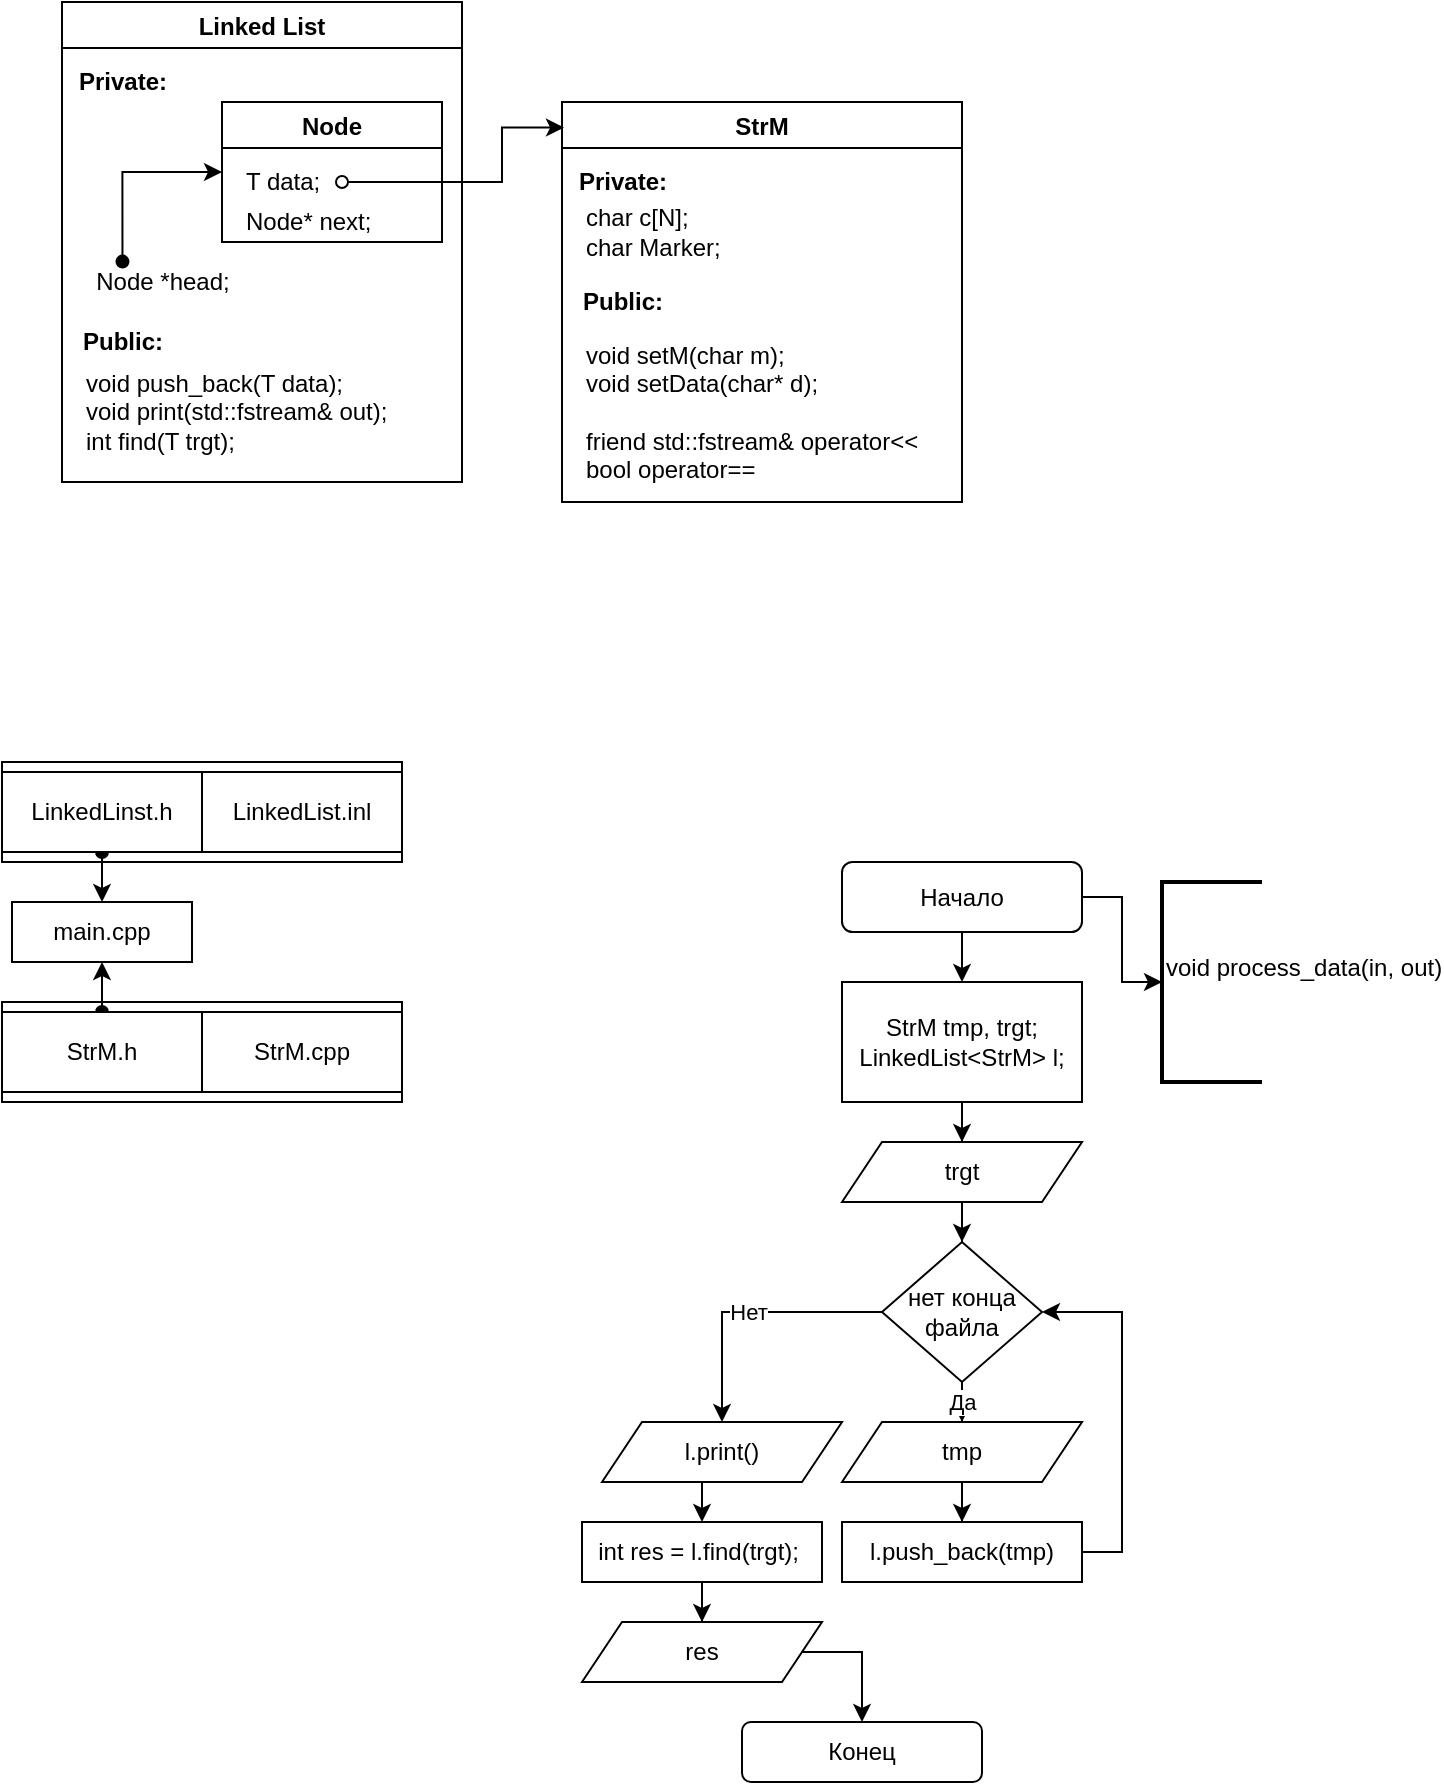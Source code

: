 <mxfile version="17.2.4" type="device"><diagram id="C5RBs43oDa-KdzZeNtuy" name="Page-1"><mxGraphModel dx="626" dy="754" grid="1" gridSize="10" guides="1" tooltips="1" connect="1" arrows="1" fold="1" page="1" pageScale="1" pageWidth="827" pageHeight="1169" math="0" shadow="0"><root><mxCell id="WIyWlLk6GJQsqaUBKTNV-0"/><mxCell id="WIyWlLk6GJQsqaUBKTNV-1" parent="WIyWlLk6GJQsqaUBKTNV-0"/><mxCell id="9LrrwZL_94yan2U_eToW-8" value="Linked List" style="swimlane;" parent="WIyWlLk6GJQsqaUBKTNV-1" vertex="1"><mxGeometry x="200" y="200" width="200" height="240" as="geometry"/></mxCell><mxCell id="9LrrwZL_94yan2U_eToW-9" value="Node" style="swimlane;" parent="9LrrwZL_94yan2U_eToW-8" vertex="1"><mxGeometry x="80" y="50" width="110" height="70" as="geometry"/></mxCell><mxCell id="9LrrwZL_94yan2U_eToW-10" value="T data;" style="text;html=1;align=left;verticalAlign=middle;resizable=0;points=[];autosize=1;strokeColor=none;fillColor=none;" parent="9LrrwZL_94yan2U_eToW-9" vertex="1"><mxGeometry x="10" y="30" width="50" height="20" as="geometry"/></mxCell><mxCell id="9LrrwZL_94yan2U_eToW-24" value="&lt;span&gt;Node* next;&lt;/span&gt;" style="text;html=1;align=left;verticalAlign=middle;resizable=0;points=[];autosize=1;strokeColor=none;fillColor=none;" parent="9LrrwZL_94yan2U_eToW-9" vertex="1"><mxGeometry x="10" y="50" width="80" height="20" as="geometry"/></mxCell><mxCell id="9LrrwZL_94yan2U_eToW-12" style="edgeStyle=orthogonalEdgeStyle;rounded=0;orthogonalLoop=1;jettySize=auto;html=1;entryX=0;entryY=0.5;entryDx=0;entryDy=0;exitX=0.253;exitY=-0.01;exitDx=0;exitDy=0;exitPerimeter=0;startArrow=oval;startFill=1;" parent="9LrrwZL_94yan2U_eToW-8" source="9LrrwZL_94yan2U_eToW-11" target="9LrrwZL_94yan2U_eToW-9" edge="1"><mxGeometry relative="1" as="geometry"/></mxCell><mxCell id="9LrrwZL_94yan2U_eToW-11" value="Node *head;" style="text;html=1;align=center;verticalAlign=middle;resizable=0;points=[];autosize=1;strokeColor=none;fillColor=none;" parent="9LrrwZL_94yan2U_eToW-8" vertex="1"><mxGeometry x="10" y="130" width="80" height="20" as="geometry"/></mxCell><mxCell id="9LrrwZL_94yan2U_eToW-13" value="&lt;b&gt;Private:&lt;/b&gt;" style="text;html=1;align=center;verticalAlign=middle;resizable=0;points=[];autosize=1;strokeColor=none;fillColor=none;" parent="9LrrwZL_94yan2U_eToW-8" vertex="1"><mxGeometry y="30" width="60" height="20" as="geometry"/></mxCell><mxCell id="9LrrwZL_94yan2U_eToW-14" value="&lt;b&gt;Public:&lt;/b&gt;" style="text;html=1;align=center;verticalAlign=middle;resizable=0;points=[];autosize=1;strokeColor=none;fillColor=none;" parent="9LrrwZL_94yan2U_eToW-8" vertex="1"><mxGeometry y="160" width="60" height="20" as="geometry"/></mxCell><mxCell id="9LrrwZL_94yan2U_eToW-15" value="void push_back(T data);&lt;br&gt;void print(std::fstream&amp;amp; out);&lt;br&gt;int find(T trgt);" style="text;html=1;align=left;verticalAlign=middle;resizable=0;points=[];autosize=1;strokeColor=none;fillColor=none;" parent="9LrrwZL_94yan2U_eToW-8" vertex="1"><mxGeometry x="10" y="180" width="170" height="50" as="geometry"/></mxCell><mxCell id="9LrrwZL_94yan2U_eToW-16" value="StrM" style="swimlane;" parent="WIyWlLk6GJQsqaUBKTNV-1" vertex="1"><mxGeometry x="450" y="250" width="200" height="200" as="geometry"/></mxCell><mxCell id="9LrrwZL_94yan2U_eToW-20" value="&lt;div&gt;char c[N];&lt;/div&gt;&lt;div&gt;char Marker;&lt;/div&gt;" style="text;html=1;align=left;verticalAlign=middle;resizable=0;points=[];autosize=1;strokeColor=none;fillColor=none;" parent="9LrrwZL_94yan2U_eToW-16" vertex="1"><mxGeometry x="10" y="50" width="80" height="30" as="geometry"/></mxCell><mxCell id="9LrrwZL_94yan2U_eToW-21" value="&lt;b&gt;Private:&lt;/b&gt;" style="text;html=1;align=center;verticalAlign=middle;resizable=0;points=[];autosize=1;strokeColor=none;fillColor=none;" parent="9LrrwZL_94yan2U_eToW-16" vertex="1"><mxGeometry y="30" width="60" height="20" as="geometry"/></mxCell><mxCell id="9LrrwZL_94yan2U_eToW-22" value="&lt;b&gt;Public:&lt;/b&gt;" style="text;html=1;align=center;verticalAlign=middle;resizable=0;points=[];autosize=1;strokeColor=none;fillColor=none;" parent="9LrrwZL_94yan2U_eToW-16" vertex="1"><mxGeometry y="90" width="60" height="20" as="geometry"/></mxCell><mxCell id="9LrrwZL_94yan2U_eToW-23" value="&lt;span&gt;void setM(char m);&lt;/span&gt;&lt;br&gt;&lt;div&gt;void setData(char* d);&lt;/div&gt;&lt;br&gt;friend std::fstream&amp;amp; operator&amp;lt;&amp;lt;&lt;br&gt;bool operator==" style="text;html=1;align=left;verticalAlign=middle;resizable=0;points=[];autosize=1;strokeColor=none;fillColor=none;" parent="9LrrwZL_94yan2U_eToW-16" vertex="1"><mxGeometry x="10" y="115" width="180" height="80" as="geometry"/></mxCell><mxCell id="9LrrwZL_94yan2U_eToW-25" style="edgeStyle=orthogonalEdgeStyle;rounded=0;orthogonalLoop=1;jettySize=auto;html=1;entryX=0.005;entryY=0.064;entryDx=0;entryDy=0;entryPerimeter=0;startArrow=oval;startFill=0;" parent="WIyWlLk6GJQsqaUBKTNV-1" source="9LrrwZL_94yan2U_eToW-10" target="9LrrwZL_94yan2U_eToW-16" edge="1"><mxGeometry relative="1" as="geometry"><Array as="points"><mxPoint x="420" y="290"/><mxPoint x="420" y="263"/></Array></mxGeometry></mxCell><mxCell id="izaXd1j4ML_UXV85OqLD-0" value="main.cpp" style="rounded=0;whiteSpace=wrap;html=1;" vertex="1" parent="WIyWlLk6GJQsqaUBKTNV-1"><mxGeometry x="175" y="650" width="90" height="30" as="geometry"/></mxCell><mxCell id="izaXd1j4ML_UXV85OqLD-4" value="&amp;nbsp; &amp;nbsp; &amp;nbsp; &amp;nbsp; &amp;nbsp; &amp;nbsp; &amp;nbsp; &amp;nbsp; &amp;nbsp; &amp;nbsp; &amp;nbsp; &amp;nbsp; &amp;nbsp; &amp;nbsp; &amp;nbsp;StrM.cpp" style="rounded=0;whiteSpace=wrap;html=1;" vertex="1" parent="WIyWlLk6GJQsqaUBKTNV-1"><mxGeometry x="170" y="700" width="200" height="50" as="geometry"/></mxCell><mxCell id="izaXd1j4ML_UXV85OqLD-18" style="edgeStyle=orthogonalEdgeStyle;rounded=0;orthogonalLoop=1;jettySize=auto;html=1;entryX=0.5;entryY=1;entryDx=0;entryDy=0;startArrow=oval;startFill=1;" edge="1" parent="WIyWlLk6GJQsqaUBKTNV-1" source="izaXd1j4ML_UXV85OqLD-5" target="izaXd1j4ML_UXV85OqLD-0"><mxGeometry relative="1" as="geometry"/></mxCell><mxCell id="izaXd1j4ML_UXV85OqLD-5" value="StrM.h" style="rounded=0;whiteSpace=wrap;html=1;" vertex="1" parent="WIyWlLk6GJQsqaUBKTNV-1"><mxGeometry x="170" y="705" width="100" height="40" as="geometry"/></mxCell><mxCell id="izaXd1j4ML_UXV85OqLD-9" value="StrM.cpp" style="rounded=0;whiteSpace=wrap;html=1;" vertex="1" parent="WIyWlLk6GJQsqaUBKTNV-1"><mxGeometry x="270" y="705" width="100" height="40" as="geometry"/></mxCell><mxCell id="izaXd1j4ML_UXV85OqLD-12" value="&amp;nbsp; &amp;nbsp; &amp;nbsp; &amp;nbsp; &amp;nbsp; &amp;nbsp; &amp;nbsp; &amp;nbsp; &amp;nbsp; &amp;nbsp; &amp;nbsp; &amp;nbsp; &amp;nbsp; &amp;nbsp; &amp;nbsp;StrM.cpp" style="rounded=0;whiteSpace=wrap;html=1;" vertex="1" parent="WIyWlLk6GJQsqaUBKTNV-1"><mxGeometry x="170" y="580" width="200" height="50" as="geometry"/></mxCell><mxCell id="izaXd1j4ML_UXV85OqLD-17" style="edgeStyle=orthogonalEdgeStyle;rounded=0;orthogonalLoop=1;jettySize=auto;html=1;entryX=0.5;entryY=0;entryDx=0;entryDy=0;startArrow=oval;startFill=1;" edge="1" parent="WIyWlLk6GJQsqaUBKTNV-1" source="izaXd1j4ML_UXV85OqLD-13" target="izaXd1j4ML_UXV85OqLD-0"><mxGeometry relative="1" as="geometry"><Array as="points"><mxPoint x="220" y="650"/></Array></mxGeometry></mxCell><mxCell id="izaXd1j4ML_UXV85OqLD-13" value="LinkedLinst.h" style="rounded=0;whiteSpace=wrap;html=1;" vertex="1" parent="WIyWlLk6GJQsqaUBKTNV-1"><mxGeometry x="170" y="585" width="100" height="40" as="geometry"/></mxCell><mxCell id="izaXd1j4ML_UXV85OqLD-14" value="LinkedList.inl" style="rounded=0;whiteSpace=wrap;html=1;" vertex="1" parent="WIyWlLk6GJQsqaUBKTNV-1"><mxGeometry x="270" y="585" width="100" height="40" as="geometry"/></mxCell><mxCell id="izaXd1j4ML_UXV85OqLD-19" value="void process_data(in, out)&lt;br&gt;&lt;br&gt;" style="strokeWidth=2;html=1;shape=mxgraph.flowchart.annotation_1;align=left;pointerEvents=1;" vertex="1" parent="WIyWlLk6GJQsqaUBKTNV-1"><mxGeometry x="750" y="640" width="50" height="100" as="geometry"/></mxCell><mxCell id="izaXd1j4ML_UXV85OqLD-21" style="edgeStyle=orthogonalEdgeStyle;rounded=0;orthogonalLoop=1;jettySize=auto;html=1;entryX=0;entryY=0.5;entryDx=0;entryDy=0;entryPerimeter=0;startArrow=none;startFill=0;" edge="1" parent="WIyWlLk6GJQsqaUBKTNV-1" source="izaXd1j4ML_UXV85OqLD-20" target="izaXd1j4ML_UXV85OqLD-19"><mxGeometry relative="1" as="geometry"/></mxCell><mxCell id="izaXd1j4ML_UXV85OqLD-39" style="edgeStyle=orthogonalEdgeStyle;rounded=0;orthogonalLoop=1;jettySize=auto;html=1;entryX=0.5;entryY=0;entryDx=0;entryDy=0;startArrow=none;startFill=0;" edge="1" parent="WIyWlLk6GJQsqaUBKTNV-1" source="izaXd1j4ML_UXV85OqLD-20" target="izaXd1j4ML_UXV85OqLD-22"><mxGeometry relative="1" as="geometry"/></mxCell><mxCell id="izaXd1j4ML_UXV85OqLD-20" value="Начало" style="rounded=1;whiteSpace=wrap;html=1;" vertex="1" parent="WIyWlLk6GJQsqaUBKTNV-1"><mxGeometry x="590" y="630" width="120" height="35" as="geometry"/></mxCell><mxCell id="izaXd1j4ML_UXV85OqLD-40" style="edgeStyle=orthogonalEdgeStyle;rounded=0;orthogonalLoop=1;jettySize=auto;html=1;entryX=0.5;entryY=0;entryDx=0;entryDy=0;startArrow=none;startFill=0;" edge="1" parent="WIyWlLk6GJQsqaUBKTNV-1" source="izaXd1j4ML_UXV85OqLD-22" target="izaXd1j4ML_UXV85OqLD-23"><mxGeometry relative="1" as="geometry"/></mxCell><mxCell id="izaXd1j4ML_UXV85OqLD-22" value="StrM tmp, trgt;&lt;br&gt;LinkedList&amp;lt;StrM&amp;gt; l;" style="rounded=0;whiteSpace=wrap;html=1;" vertex="1" parent="WIyWlLk6GJQsqaUBKTNV-1"><mxGeometry x="590" y="690" width="120" height="60" as="geometry"/></mxCell><mxCell id="izaXd1j4ML_UXV85OqLD-41" style="edgeStyle=orthogonalEdgeStyle;rounded=0;orthogonalLoop=1;jettySize=auto;html=1;entryX=0.5;entryY=0;entryDx=0;entryDy=0;startArrow=none;startFill=0;" edge="1" parent="WIyWlLk6GJQsqaUBKTNV-1" source="izaXd1j4ML_UXV85OqLD-23" target="izaXd1j4ML_UXV85OqLD-24"><mxGeometry relative="1" as="geometry"/></mxCell><mxCell id="izaXd1j4ML_UXV85OqLD-23" value="trgt" style="shape=parallelogram;perimeter=parallelogramPerimeter;whiteSpace=wrap;html=1;fixedSize=1;" vertex="1" parent="WIyWlLk6GJQsqaUBKTNV-1"><mxGeometry x="590" y="770" width="120" height="30" as="geometry"/></mxCell><mxCell id="izaXd1j4ML_UXV85OqLD-27" value="Да" style="edgeStyle=orthogonalEdgeStyle;rounded=0;orthogonalLoop=1;jettySize=auto;html=1;entryX=0.5;entryY=0;entryDx=0;entryDy=0;startArrow=none;startFill=0;" edge="1" parent="WIyWlLk6GJQsqaUBKTNV-1" source="izaXd1j4ML_UXV85OqLD-24" target="izaXd1j4ML_UXV85OqLD-25"><mxGeometry relative="1" as="geometry"/></mxCell><mxCell id="izaXd1j4ML_UXV85OqLD-31" value="Нет" style="edgeStyle=orthogonalEdgeStyle;rounded=0;orthogonalLoop=1;jettySize=auto;html=1;entryX=0.5;entryY=0;entryDx=0;entryDy=0;startArrow=none;startFill=0;" edge="1" parent="WIyWlLk6GJQsqaUBKTNV-1" source="izaXd1j4ML_UXV85OqLD-24" target="izaXd1j4ML_UXV85OqLD-30"><mxGeometry relative="1" as="geometry"/></mxCell><mxCell id="izaXd1j4ML_UXV85OqLD-24" value="нет конца файла" style="rhombus;whiteSpace=wrap;html=1;" vertex="1" parent="WIyWlLk6GJQsqaUBKTNV-1"><mxGeometry x="610" y="820" width="80" height="70" as="geometry"/></mxCell><mxCell id="izaXd1j4ML_UXV85OqLD-28" style="edgeStyle=orthogonalEdgeStyle;rounded=0;orthogonalLoop=1;jettySize=auto;html=1;entryX=0.5;entryY=0;entryDx=0;entryDy=0;startArrow=none;startFill=0;" edge="1" parent="WIyWlLk6GJQsqaUBKTNV-1" source="izaXd1j4ML_UXV85OqLD-25" target="izaXd1j4ML_UXV85OqLD-26"><mxGeometry relative="1" as="geometry"/></mxCell><mxCell id="izaXd1j4ML_UXV85OqLD-25" value="tmp" style="shape=parallelogram;perimeter=parallelogramPerimeter;whiteSpace=wrap;html=1;fixedSize=1;" vertex="1" parent="WIyWlLk6GJQsqaUBKTNV-1"><mxGeometry x="590" y="910" width="120" height="30" as="geometry"/></mxCell><mxCell id="izaXd1j4ML_UXV85OqLD-29" style="edgeStyle=orthogonalEdgeStyle;rounded=0;orthogonalLoop=1;jettySize=auto;html=1;entryX=1;entryY=0.5;entryDx=0;entryDy=0;startArrow=none;startFill=0;" edge="1" parent="WIyWlLk6GJQsqaUBKTNV-1" source="izaXd1j4ML_UXV85OqLD-26" target="izaXd1j4ML_UXV85OqLD-24"><mxGeometry relative="1" as="geometry"><Array as="points"><mxPoint x="730" y="975"/><mxPoint x="730" y="855"/></Array></mxGeometry></mxCell><mxCell id="izaXd1j4ML_UXV85OqLD-26" value="l.push_back(tmp)" style="rounded=0;whiteSpace=wrap;html=1;" vertex="1" parent="WIyWlLk6GJQsqaUBKTNV-1"><mxGeometry x="590" y="960" width="120" height="30" as="geometry"/></mxCell><mxCell id="izaXd1j4ML_UXV85OqLD-36" style="edgeStyle=orthogonalEdgeStyle;rounded=0;orthogonalLoop=1;jettySize=auto;html=1;entryX=0.5;entryY=0;entryDx=0;entryDy=0;startArrow=none;startFill=0;" edge="1" parent="WIyWlLk6GJQsqaUBKTNV-1" source="izaXd1j4ML_UXV85OqLD-30" target="izaXd1j4ML_UXV85OqLD-32"><mxGeometry relative="1" as="geometry"><Array as="points"><mxPoint x="520" y="950"/><mxPoint x="520" y="950"/></Array></mxGeometry></mxCell><mxCell id="izaXd1j4ML_UXV85OqLD-30" value="l.print()" style="shape=parallelogram;perimeter=parallelogramPerimeter;whiteSpace=wrap;html=1;fixedSize=1;" vertex="1" parent="WIyWlLk6GJQsqaUBKTNV-1"><mxGeometry x="470" y="910" width="120" height="30" as="geometry"/></mxCell><mxCell id="izaXd1j4ML_UXV85OqLD-37" style="edgeStyle=orthogonalEdgeStyle;rounded=0;orthogonalLoop=1;jettySize=auto;html=1;entryX=0.5;entryY=0;entryDx=0;entryDy=0;startArrow=none;startFill=0;" edge="1" parent="WIyWlLk6GJQsqaUBKTNV-1" source="izaXd1j4ML_UXV85OqLD-32" target="izaXd1j4ML_UXV85OqLD-34"><mxGeometry relative="1" as="geometry"/></mxCell><mxCell id="izaXd1j4ML_UXV85OqLD-32" value="int res = l.find(trgt);&amp;nbsp;" style="rounded=0;whiteSpace=wrap;html=1;" vertex="1" parent="WIyWlLk6GJQsqaUBKTNV-1"><mxGeometry x="460" y="960" width="120" height="30" as="geometry"/></mxCell><mxCell id="izaXd1j4ML_UXV85OqLD-38" style="edgeStyle=orthogonalEdgeStyle;rounded=0;orthogonalLoop=1;jettySize=auto;html=1;entryX=0.5;entryY=0;entryDx=0;entryDy=0;startArrow=none;startFill=0;" edge="1" parent="WIyWlLk6GJQsqaUBKTNV-1" source="izaXd1j4ML_UXV85OqLD-34" target="izaXd1j4ML_UXV85OqLD-35"><mxGeometry relative="1" as="geometry"><Array as="points"><mxPoint x="600" y="1025"/></Array></mxGeometry></mxCell><mxCell id="izaXd1j4ML_UXV85OqLD-34" value="res" style="shape=parallelogram;perimeter=parallelogramPerimeter;whiteSpace=wrap;html=1;fixedSize=1;" vertex="1" parent="WIyWlLk6GJQsqaUBKTNV-1"><mxGeometry x="460" y="1010" width="120" height="30" as="geometry"/></mxCell><mxCell id="izaXd1j4ML_UXV85OqLD-35" value="Конец" style="rounded=1;whiteSpace=wrap;html=1;" vertex="1" parent="WIyWlLk6GJQsqaUBKTNV-1"><mxGeometry x="540" y="1060" width="120" height="30" as="geometry"/></mxCell></root></mxGraphModel></diagram></mxfile>
